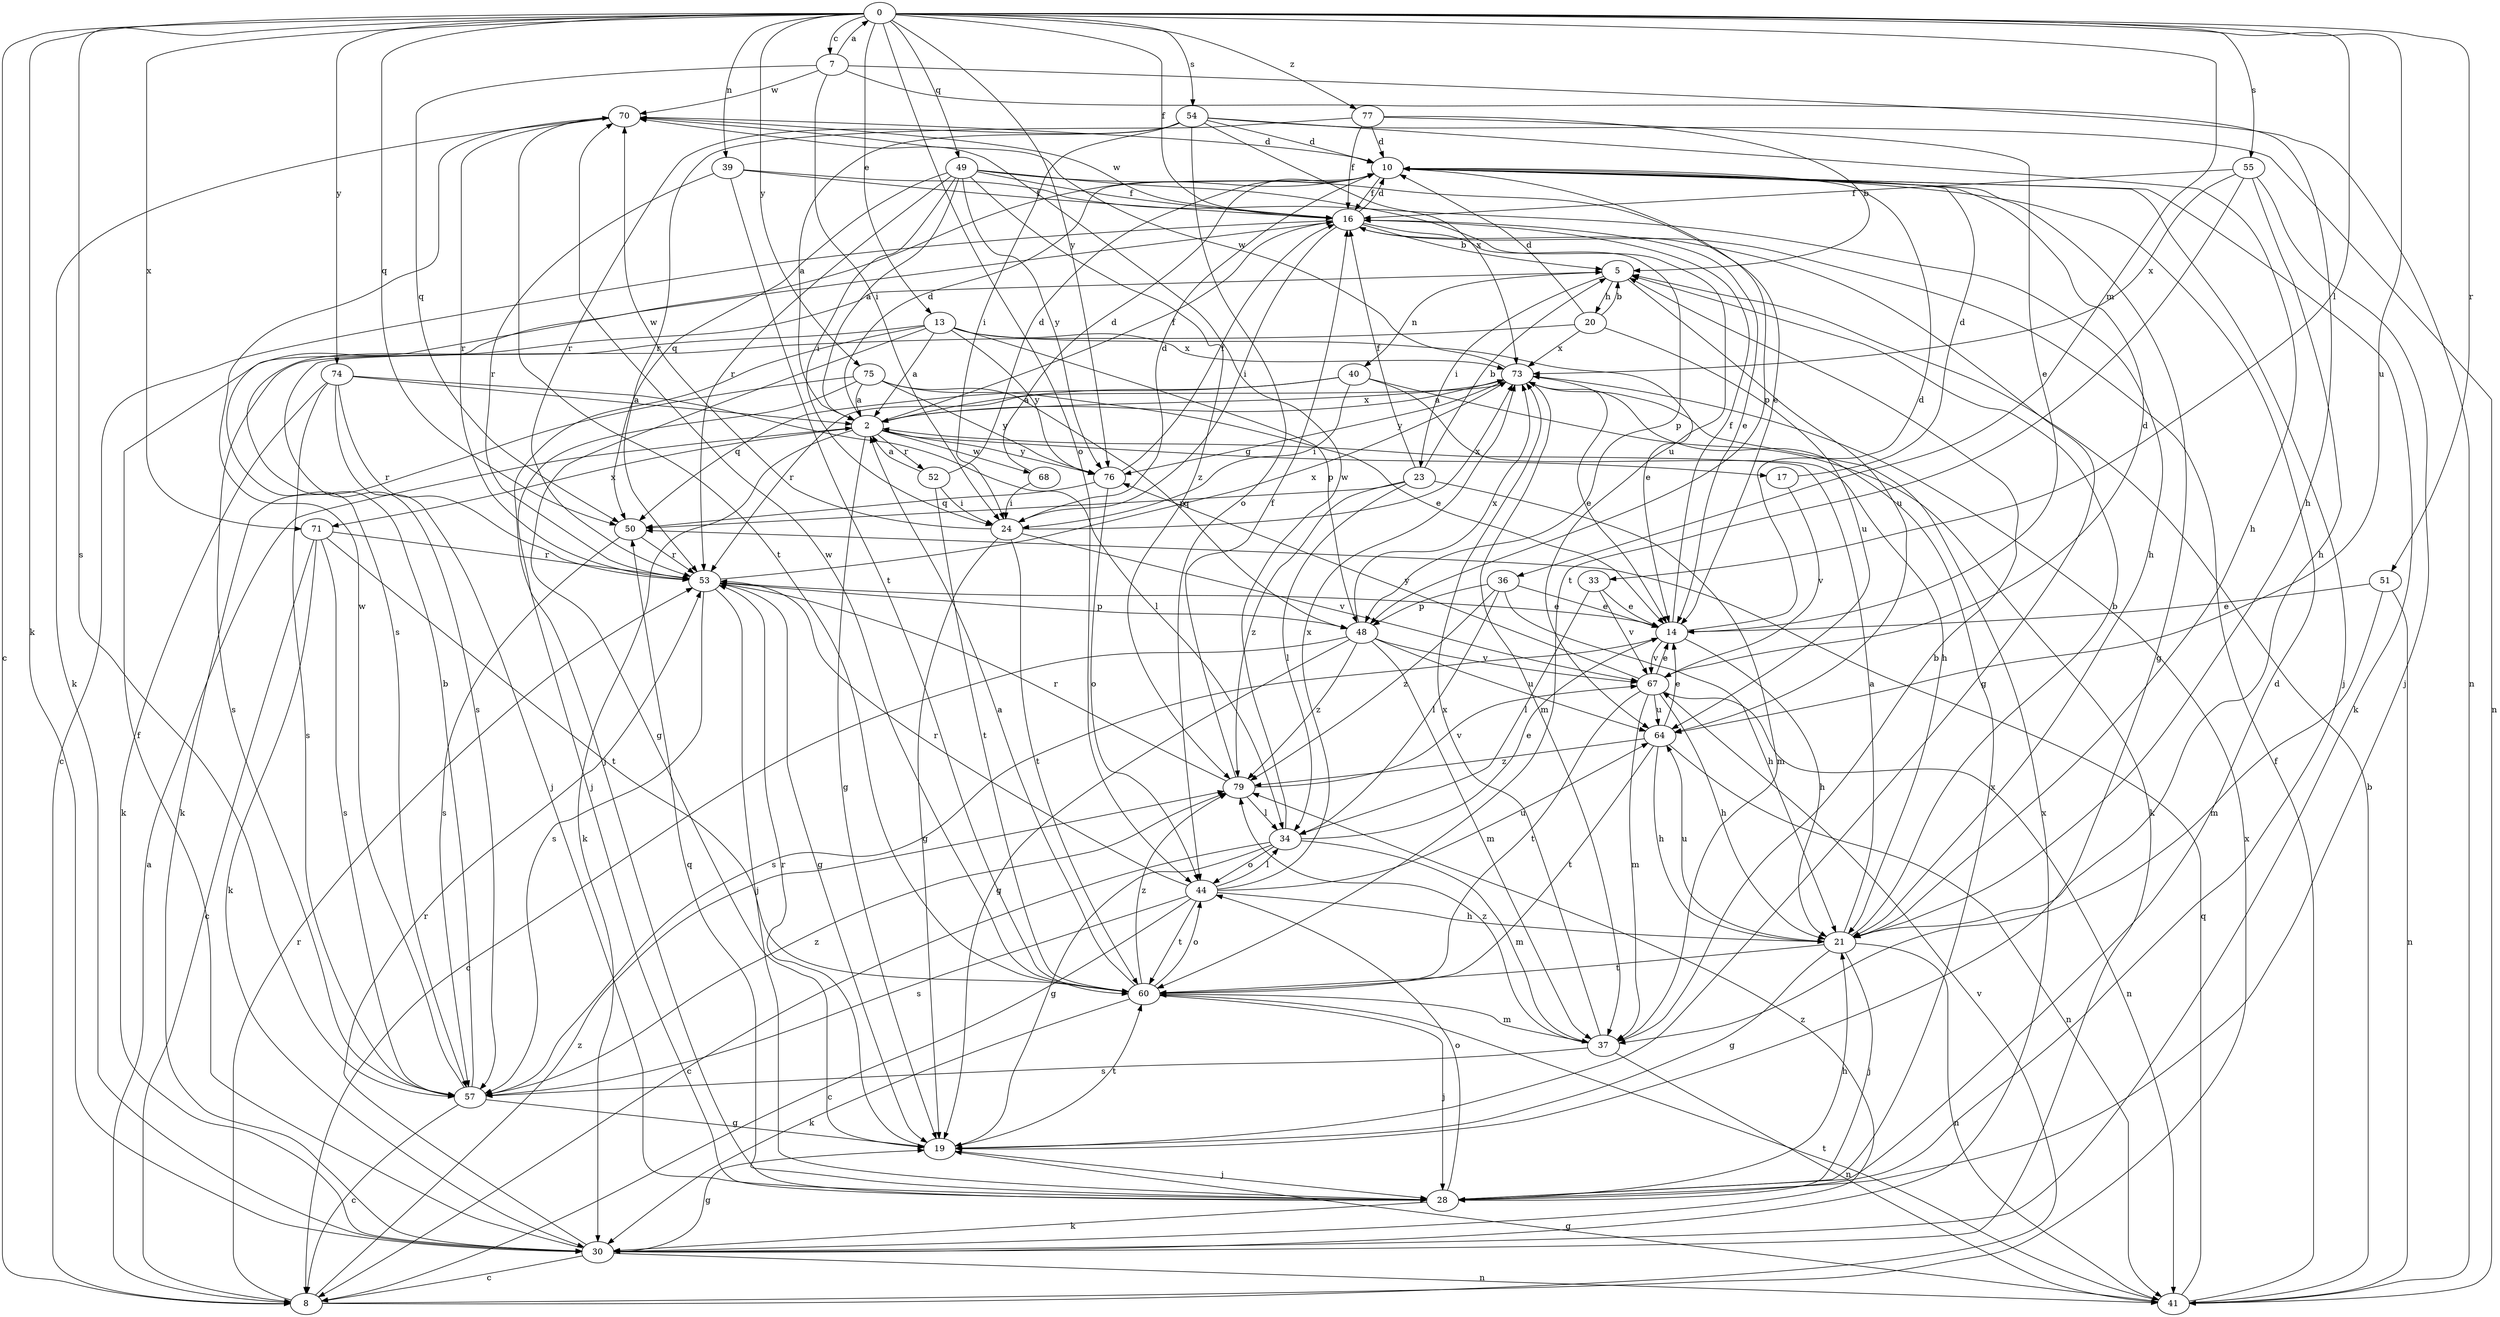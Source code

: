 strict digraph  {
0;
2;
5;
7;
8;
10;
13;
14;
16;
17;
19;
20;
21;
23;
24;
28;
30;
33;
34;
36;
37;
39;
40;
41;
44;
48;
49;
50;
51;
52;
53;
54;
55;
57;
60;
64;
67;
68;
70;
71;
73;
74;
75;
76;
77;
79;
0 -> 7  [label=c];
0 -> 8  [label=c];
0 -> 13  [label=e];
0 -> 16  [label=f];
0 -> 30  [label=k];
0 -> 33  [label=l];
0 -> 36  [label=m];
0 -> 39  [label=n];
0 -> 44  [label=o];
0 -> 49  [label=q];
0 -> 50  [label=q];
0 -> 51  [label=r];
0 -> 54  [label=s];
0 -> 55  [label=s];
0 -> 57  [label=s];
0 -> 64  [label=u];
0 -> 71  [label=x];
0 -> 74  [label=y];
0 -> 75  [label=y];
0 -> 76  [label=y];
0 -> 77  [label=z];
2 -> 10  [label=d];
2 -> 16  [label=f];
2 -> 17  [label=g];
2 -> 19  [label=g];
2 -> 30  [label=k];
2 -> 52  [label=r];
2 -> 68  [label=w];
2 -> 71  [label=x];
2 -> 73  [label=x];
2 -> 76  [label=y];
5 -> 20  [label=h];
5 -> 23  [label=i];
5 -> 40  [label=n];
5 -> 64  [label=u];
7 -> 0  [label=a];
7 -> 21  [label=h];
7 -> 24  [label=i];
7 -> 41  [label=n];
7 -> 50  [label=q];
7 -> 70  [label=w];
8 -> 2  [label=a];
8 -> 53  [label=r];
8 -> 67  [label=v];
8 -> 73  [label=x];
8 -> 79  [label=z];
10 -> 16  [label=f];
10 -> 19  [label=g];
10 -> 28  [label=j];
10 -> 30  [label=k];
10 -> 48  [label=p];
10 -> 57  [label=s];
13 -> 2  [label=a];
13 -> 14  [label=e];
13 -> 19  [label=g];
13 -> 28  [label=j];
13 -> 48  [label=p];
13 -> 57  [label=s];
13 -> 73  [label=x];
13 -> 76  [label=y];
14 -> 10  [label=d];
14 -> 16  [label=f];
14 -> 21  [label=h];
14 -> 57  [label=s];
14 -> 67  [label=v];
16 -> 5  [label=b];
16 -> 8  [label=c];
16 -> 10  [label=d];
16 -> 14  [label=e];
16 -> 19  [label=g];
16 -> 24  [label=i];
16 -> 48  [label=p];
16 -> 70  [label=w];
17 -> 10  [label=d];
17 -> 67  [label=v];
19 -> 28  [label=j];
19 -> 53  [label=r];
19 -> 60  [label=t];
20 -> 5  [label=b];
20 -> 10  [label=d];
20 -> 57  [label=s];
20 -> 64  [label=u];
20 -> 73  [label=x];
21 -> 2  [label=a];
21 -> 5  [label=b];
21 -> 19  [label=g];
21 -> 28  [label=j];
21 -> 41  [label=n];
21 -> 60  [label=t];
21 -> 64  [label=u];
23 -> 5  [label=b];
23 -> 16  [label=f];
23 -> 34  [label=l];
23 -> 37  [label=m];
23 -> 50  [label=q];
23 -> 79  [label=z];
24 -> 10  [label=d];
24 -> 19  [label=g];
24 -> 60  [label=t];
24 -> 67  [label=v];
24 -> 70  [label=w];
24 -> 73  [label=x];
28 -> 10  [label=d];
28 -> 21  [label=h];
28 -> 30  [label=k];
28 -> 44  [label=o];
28 -> 50  [label=q];
28 -> 73  [label=x];
30 -> 8  [label=c];
30 -> 16  [label=f];
30 -> 19  [label=g];
30 -> 41  [label=n];
30 -> 53  [label=r];
30 -> 73  [label=x];
30 -> 79  [label=z];
33 -> 14  [label=e];
33 -> 34  [label=l];
33 -> 67  [label=v];
34 -> 8  [label=c];
34 -> 14  [label=e];
34 -> 19  [label=g];
34 -> 37  [label=m];
34 -> 44  [label=o];
34 -> 70  [label=w];
36 -> 14  [label=e];
36 -> 21  [label=h];
36 -> 34  [label=l];
36 -> 48  [label=p];
36 -> 79  [label=z];
37 -> 5  [label=b];
37 -> 41  [label=n];
37 -> 57  [label=s];
37 -> 73  [label=x];
37 -> 79  [label=z];
39 -> 16  [label=f];
39 -> 21  [label=h];
39 -> 53  [label=r];
39 -> 60  [label=t];
40 -> 2  [label=a];
40 -> 21  [label=h];
40 -> 24  [label=i];
40 -> 30  [label=k];
40 -> 50  [label=q];
41 -> 5  [label=b];
41 -> 16  [label=f];
41 -> 19  [label=g];
41 -> 50  [label=q];
41 -> 60  [label=t];
44 -> 8  [label=c];
44 -> 21  [label=h];
44 -> 34  [label=l];
44 -> 53  [label=r];
44 -> 57  [label=s];
44 -> 60  [label=t];
44 -> 64  [label=u];
44 -> 73  [label=x];
48 -> 8  [label=c];
48 -> 19  [label=g];
48 -> 37  [label=m];
48 -> 64  [label=u];
48 -> 67  [label=v];
48 -> 73  [label=x];
48 -> 79  [label=z];
49 -> 2  [label=a];
49 -> 14  [label=e];
49 -> 16  [label=f];
49 -> 24  [label=i];
49 -> 50  [label=q];
49 -> 53  [label=r];
49 -> 64  [label=u];
49 -> 76  [label=y];
49 -> 79  [label=z];
50 -> 53  [label=r];
50 -> 57  [label=s];
51 -> 14  [label=e];
51 -> 37  [label=m];
51 -> 41  [label=n];
52 -> 2  [label=a];
52 -> 10  [label=d];
52 -> 24  [label=i];
52 -> 60  [label=t];
53 -> 14  [label=e];
53 -> 19  [label=g];
53 -> 28  [label=j];
53 -> 48  [label=p];
53 -> 57  [label=s];
53 -> 73  [label=x];
54 -> 2  [label=a];
54 -> 10  [label=d];
54 -> 21  [label=h];
54 -> 24  [label=i];
54 -> 41  [label=n];
54 -> 44  [label=o];
54 -> 53  [label=r];
54 -> 73  [label=x];
55 -> 16  [label=f];
55 -> 21  [label=h];
55 -> 28  [label=j];
55 -> 60  [label=t];
55 -> 73  [label=x];
57 -> 5  [label=b];
57 -> 8  [label=c];
57 -> 19  [label=g];
57 -> 70  [label=w];
57 -> 79  [label=z];
60 -> 2  [label=a];
60 -> 28  [label=j];
60 -> 30  [label=k];
60 -> 37  [label=m];
60 -> 44  [label=o];
60 -> 70  [label=w];
60 -> 79  [label=z];
64 -> 14  [label=e];
64 -> 21  [label=h];
64 -> 41  [label=n];
64 -> 60  [label=t];
64 -> 79  [label=z];
67 -> 10  [label=d];
67 -> 14  [label=e];
67 -> 21  [label=h];
67 -> 37  [label=m];
67 -> 41  [label=n];
67 -> 60  [label=t];
67 -> 64  [label=u];
67 -> 76  [label=y];
68 -> 10  [label=d];
68 -> 24  [label=i];
70 -> 10  [label=d];
70 -> 30  [label=k];
70 -> 53  [label=r];
70 -> 60  [label=t];
71 -> 8  [label=c];
71 -> 30  [label=k];
71 -> 53  [label=r];
71 -> 57  [label=s];
71 -> 60  [label=t];
73 -> 2  [label=a];
73 -> 14  [label=e];
73 -> 37  [label=m];
73 -> 53  [label=r];
73 -> 70  [label=w];
73 -> 76  [label=y];
74 -> 2  [label=a];
74 -> 28  [label=j];
74 -> 30  [label=k];
74 -> 34  [label=l];
74 -> 53  [label=r];
74 -> 57  [label=s];
75 -> 2  [label=a];
75 -> 14  [label=e];
75 -> 28  [label=j];
75 -> 30  [label=k];
75 -> 48  [label=p];
75 -> 76  [label=y];
76 -> 16  [label=f];
76 -> 44  [label=o];
76 -> 50  [label=q];
77 -> 5  [label=b];
77 -> 10  [label=d];
77 -> 14  [label=e];
77 -> 16  [label=f];
77 -> 53  [label=r];
79 -> 16  [label=f];
79 -> 34  [label=l];
79 -> 53  [label=r];
79 -> 67  [label=v];
}
